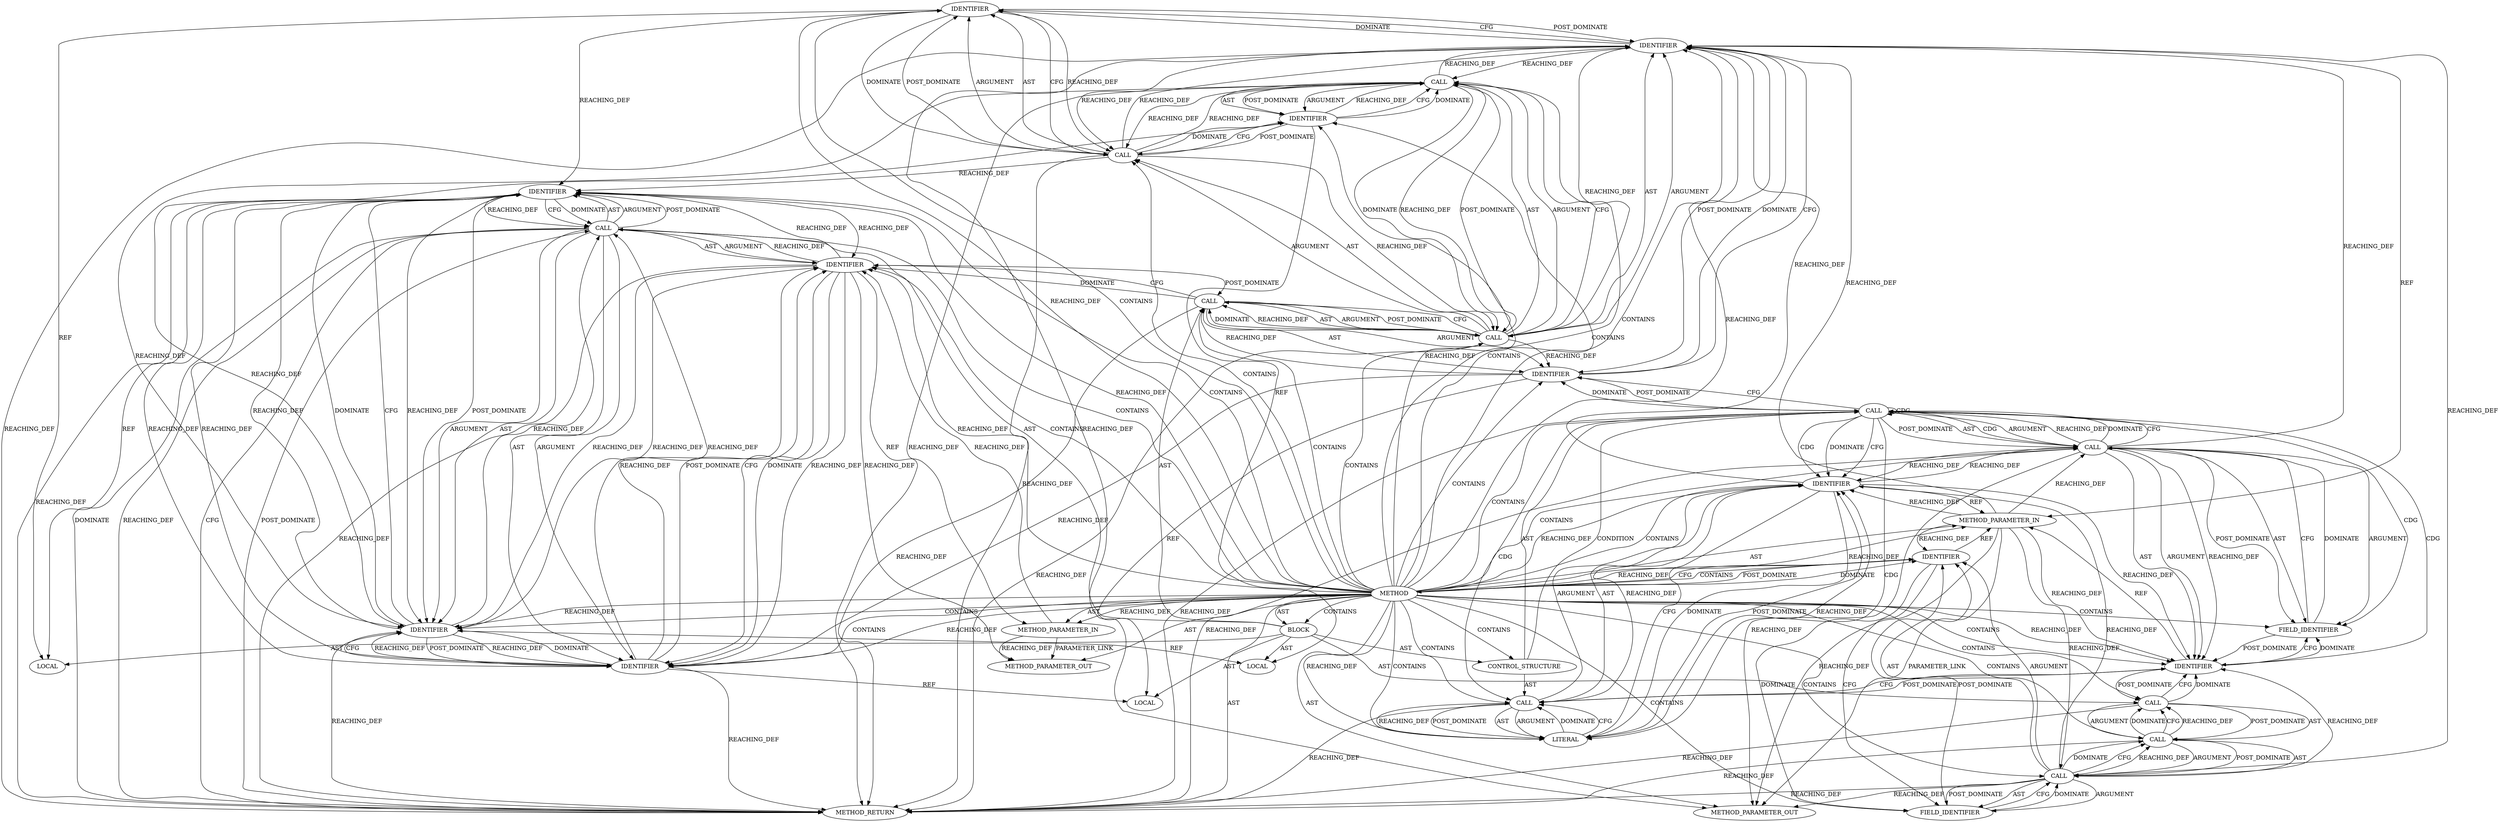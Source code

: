 digraph {
  2886 [label=IDENTIFIER ORDER=1 ARGUMENT_INDEX=1 CODE="off" COLUMN_NUMBER=37 LINE_NUMBER=874 TYPE_FULL_NAME="size_t" NAME="off"]
  2863 [label=METHOD_PARAMETER_IN ORDER=2 CODE="struct bio_vec *bv" IS_VARIADIC=false COLUMN_NUMBER=4 LINE_NUMBER=862 TYPE_FULL_NAME="bio_vec*" EVALUATION_STRATEGY="BY_VALUE" INDEX=2 NAME="bv"]
  2871 [label=IDENTIFIER ORDER=1 ARGUMENT_INDEX=1 CODE="cursor" COLUMN_NUMBER=11 LINE_NUMBER=867 TYPE_FULL_NAME="ceph_msg_data_cursor*" NAME="cursor"]
  2861 [label=METHOD COLUMN_NUMBER=1 LINE_NUMBER=861 COLUMN_NUMBER_END=1 IS_EXTERNAL=false SIGNATURE="void get_bvec_at (ceph_msg_data_cursor*,bio_vec*)" NAME="get_bvec_at" AST_PARENT_TYPE="TYPE_DECL" AST_PARENT_FULL_NAME="messenger_v2.c:<global>" ORDER=48 CODE="static void get_bvec_at(struct ceph_msg_data_cursor *cursor,
			struct bio_vec *bv)
{
	struct page *page;
	size_t off, len;

	WARN_ON(!cursor->total_resid);

	/* skip zero-length data items */
	while (!cursor->resid)
		ceph_msg_data_advance(cursor, 0);

	/* get a piece of data, cursor isn't advanced */
	page = ceph_msg_data_next(cursor, &off, &len);
	bvec_set_page(bv, page, len, off);
}" FULL_NAME="get_bvec_at" LINE_NUMBER_END=876 FILENAME="messenger_v2.c"]
  13156 [label=METHOD_PARAMETER_OUT ORDER=1 CODE="struct ceph_msg_data_cursor *cursor" IS_VARIADIC=false COLUMN_NUMBER=25 LINE_NUMBER=861 TYPE_FULL_NAME="ceph_msg_data_cursor*" EVALUATION_STRATEGY="BY_VALUE" INDEX=1 NAME="cursor"]
  2872 [label=FIELD_IDENTIFIER ORDER=2 ARGUMENT_INDEX=2 CODE="total_resid" COLUMN_NUMBER=11 LINE_NUMBER=867 CANONICAL_NAME="total_resid"]
  2862 [label=METHOD_PARAMETER_IN ORDER=1 CODE="struct ceph_msg_data_cursor *cursor" IS_VARIADIC=false COLUMN_NUMBER=25 LINE_NUMBER=861 TYPE_FULL_NAME="ceph_msg_data_cursor*" EVALUATION_STRATEGY="BY_VALUE" INDEX=1 NAME="cursor"]
  2875 [label=CALL ORDER=1 ARGUMENT_INDEX=1 CODE="cursor->resid" COLUMN_NUMBER=10 METHOD_FULL_NAME="<operator>.indirectFieldAccess" LINE_NUMBER=870 TYPE_FULL_NAME="<empty>" DISPATCH_TYPE="STATIC_DISPATCH" SIGNATURE="" NAME="<operator>.indirectFieldAccess"]
  2889 [label=CALL ORDER=7 ARGUMENT_INDEX=-1 CODE="bvec_set_page(bv, page, len, off)" COLUMN_NUMBER=2 METHOD_FULL_NAME="bvec_set_page" LINE_NUMBER=875 TYPE_FULL_NAME="<empty>" DISPATCH_TYPE="STATIC_DISPATCH" SIGNATURE="" NAME="bvec_set_page"]
  2879 [label=IDENTIFIER ORDER=1 ARGUMENT_INDEX=1 CODE="cursor" COLUMN_NUMBER=25 LINE_NUMBER=871 TYPE_FULL_NAME="ceph_msg_data_cursor*" NAME="cursor"]
  2884 [label=IDENTIFIER ORDER=1 ARGUMENT_INDEX=1 CODE="cursor" COLUMN_NUMBER=28 LINE_NUMBER=874 TYPE_FULL_NAME="ceph_msg_data_cursor*" NAME="cursor"]
  2890 [label=IDENTIFIER ORDER=1 ARGUMENT_INDEX=1 CODE="bv" COLUMN_NUMBER=16 LINE_NUMBER=875 TYPE_FULL_NAME="bio_vec*" NAME="bv"]
  2869 [label=CALL ORDER=1 ARGUMENT_INDEX=1 CODE="!cursor->total_resid" COLUMN_NUMBER=10 METHOD_FULL_NAME="<operator>.logicalNot" LINE_NUMBER=867 TYPE_FULL_NAME="<empty>" DISPATCH_TYPE="STATIC_DISPATCH" SIGNATURE="" NAME="<operator>.logicalNot"]
  2882 [label=IDENTIFIER ORDER=1 ARGUMENT_INDEX=1 CODE="page" COLUMN_NUMBER=2 LINE_NUMBER=874 TYPE_FULL_NAME="page*" NAME="page"]
  2870 [label=CALL ORDER=1 ARGUMENT_INDEX=1 CODE="cursor->total_resid" COLUMN_NUMBER=11 METHOD_FULL_NAME="<operator>.indirectFieldAccess" LINE_NUMBER=867 TYPE_FULL_NAME="<empty>" DISPATCH_TYPE="STATIC_DISPATCH" SIGNATURE="" NAME="<operator>.indirectFieldAccess"]
  2867 [label=LOCAL ORDER=3 CODE="size_t len" COLUMN_NUMBER=14 LINE_NUMBER=865 TYPE_FULL_NAME="size_t" NAME="len"]
  2874 [label=CALL ORDER=1 ARGUMENT_INDEX=-1 CODE="!cursor->resid" COLUMN_NUMBER=9 METHOD_FULL_NAME="<operator>.logicalNot" LINE_NUMBER=870 TYPE_FULL_NAME="<empty>" DISPATCH_TYPE="STATIC_DISPATCH" SIGNATURE="" NAME="<operator>.logicalNot"]
  2868 [label=CALL ORDER=4 ARGUMENT_INDEX=-1 CODE="WARN_ON(!cursor->total_resid)" COLUMN_NUMBER=2 METHOD_FULL_NAME="WARN_ON" LINE_NUMBER=867 TYPE_FULL_NAME="<empty>" DISPATCH_TYPE="STATIC_DISPATCH" SIGNATURE="" NAME="WARN_ON"]
  2885 [label=CALL ORDER=2 ARGUMENT_INDEX=2 CODE="&off" COLUMN_NUMBER=36 METHOD_FULL_NAME="<operator>.addressOf" LINE_NUMBER=874 TYPE_FULL_NAME="<empty>" DISPATCH_TYPE="STATIC_DISPATCH" SIGNATURE="" NAME="<operator>.addressOf"]
  2866 [label=LOCAL ORDER=2 CODE="size_t off" COLUMN_NUMBER=9 LINE_NUMBER=865 TYPE_FULL_NAME="size_t" NAME="off"]
  2865 [label=LOCAL ORDER=1 CODE="struct page* page" COLUMN_NUMBER=14 LINE_NUMBER=864 TYPE_FULL_NAME="page*" NAME="page"]
  2878 [label=CALL ORDER=2 ARGUMENT_INDEX=-1 CODE="ceph_msg_data_advance(cursor, 0)" COLUMN_NUMBER=3 METHOD_FULL_NAME="ceph_msg_data_advance" LINE_NUMBER=871 TYPE_FULL_NAME="<empty>" DISPATCH_TYPE="STATIC_DISPATCH" SIGNATURE="" NAME="ceph_msg_data_advance"]
  2894 [label=METHOD_RETURN ORDER=4 CODE="RET" COLUMN_NUMBER=1 LINE_NUMBER=861 TYPE_FULL_NAME="void" EVALUATION_STRATEGY="BY_VALUE"]
  2876 [label=IDENTIFIER ORDER=1 ARGUMENT_INDEX=1 CODE="cursor" COLUMN_NUMBER=10 LINE_NUMBER=870 TYPE_FULL_NAME="ceph_msg_data_cursor*" NAME="cursor"]
  2891 [label=IDENTIFIER ORDER=2 ARGUMENT_INDEX=2 CODE="page" COLUMN_NUMBER=20 LINE_NUMBER=875 TYPE_FULL_NAME="page*" NAME="page"]
  2880 [label=LITERAL ORDER=2 ARGUMENT_INDEX=2 CODE="0" COLUMN_NUMBER=33 LINE_NUMBER=871 TYPE_FULL_NAME="int"]
  13157 [label=METHOD_PARAMETER_OUT ORDER=2 CODE="struct bio_vec *bv" IS_VARIADIC=false COLUMN_NUMBER=4 LINE_NUMBER=862 TYPE_FULL_NAME="bio_vec*" EVALUATION_STRATEGY="BY_VALUE" INDEX=2 NAME="bv"]
  2864 [label=BLOCK ORDER=3 ARGUMENT_INDEX=-1 CODE="{
	struct page *page;
	size_t off, len;

	WARN_ON(!cursor->total_resid);

	/* skip zero-length data items */
	while (!cursor->resid)
		ceph_msg_data_advance(cursor, 0);

	/* get a piece of data, cursor isn't advanced */
	page = ceph_msg_data_next(cursor, &off, &len);
	bvec_set_page(bv, page, len, off);
}" COLUMN_NUMBER=1 LINE_NUMBER=863 TYPE_FULL_NAME="void"]
  2881 [label=CALL ORDER=6 ARGUMENT_INDEX=-1 CODE="page = ceph_msg_data_next(cursor, &off, &len)" COLUMN_NUMBER=2 METHOD_FULL_NAME="<operator>.assignment" LINE_NUMBER=874 TYPE_FULL_NAME="<empty>" DISPATCH_TYPE="STATIC_DISPATCH" SIGNATURE="" NAME="<operator>.assignment"]
  2883 [label=CALL ORDER=2 ARGUMENT_INDEX=2 CODE="ceph_msg_data_next(cursor, &off, &len)" COLUMN_NUMBER=9 METHOD_FULL_NAME="ceph_msg_data_next" LINE_NUMBER=874 TYPE_FULL_NAME="<empty>" DISPATCH_TYPE="STATIC_DISPATCH" SIGNATURE="" NAME="ceph_msg_data_next"]
  2892 [label=IDENTIFIER ORDER=3 ARGUMENT_INDEX=3 CODE="len" COLUMN_NUMBER=26 LINE_NUMBER=875 TYPE_FULL_NAME="size_t" NAME="len"]
  2887 [label=CALL ORDER=3 ARGUMENT_INDEX=3 CODE="&len" COLUMN_NUMBER=42 METHOD_FULL_NAME="<operator>.addressOf" LINE_NUMBER=874 TYPE_FULL_NAME="<empty>" DISPATCH_TYPE="STATIC_DISPATCH" SIGNATURE="" NAME="<operator>.addressOf"]
  2873 [label=CONTROL_STRUCTURE CONTROL_STRUCTURE_TYPE="WHILE" ORDER=5 PARSER_TYPE_NAME="<empty>" ARGUMENT_INDEX=-1 CODE="while (!cursor->resid)" COLUMN_NUMBER=2 LINE_NUMBER=870]
  2893 [label=IDENTIFIER ORDER=4 ARGUMENT_INDEX=4 CODE="off" COLUMN_NUMBER=31 LINE_NUMBER=875 TYPE_FULL_NAME="size_t" NAME="off"]
  2877 [label=FIELD_IDENTIFIER ORDER=2 ARGUMENT_INDEX=2 CODE="resid" COLUMN_NUMBER=10 LINE_NUMBER=870 CANONICAL_NAME="resid"]
  2888 [label=IDENTIFIER ORDER=1 ARGUMENT_INDEX=1 CODE="len" COLUMN_NUMBER=43 LINE_NUMBER=874 TYPE_FULL_NAME="size_t" NAME="len"]
  2870 -> 2879 [label=REACHING_DEF VARIABLE="cursor->total_resid"]
  2888 -> 2892 [label=REACHING_DEF VARIABLE="len"]
  2861 -> 2882 [label=CONTAINS ]
  2861 -> 13157 [label=AST ]
  2875 -> 2876 [label=AST ]
  2883 -> 2882 [label=REACHING_DEF VARIABLE="ceph_msg_data_next(cursor, &off, &len)"]
  2891 -> 2892 [label=DOMINATE ]
  2891 -> 2892 [label=CFG ]
  2893 -> 2889 [label=REACHING_DEF VARIABLE="off"]
  2891 -> 2890 [label=REACHING_DEF VARIABLE="page"]
  2890 -> 2894 [label=REACHING_DEF VARIABLE="bv"]
  2869 -> 2868 [label=DOMINATE ]
  2878 -> 2876 [label=CFG ]
  2864 -> 2881 [label=AST ]
  2870 -> 2872 [label=ARGUMENT ]
  2885 -> 2886 [label=POST_DOMINATE ]
  2887 -> 2888 [label=AST ]
  2862 -> 2884 [label=REACHING_DEF VARIABLE="cursor"]
  2893 -> 2892 [label=POST_DOMINATE ]
  2862 -> 2870 [label=REACHING_DEF VARIABLE="cursor"]
  2885 -> 2883 [label=REACHING_DEF VARIABLE="&off"]
  2891 -> 2893 [label=REACHING_DEF VARIABLE="page"]
  2870 -> 13156 [label=REACHING_DEF VARIABLE="cursor->total_resid"]
  2861 -> 2878 [label=CONTAINS ]
  2862 -> 13156 [label=REACHING_DEF VARIABLE="cursor"]
  2861 -> 2864 [label=AST ]
  2879 -> 2878 [label=REACHING_DEF VARIABLE="cursor"]
  2874 -> 2874 [label=CDG ]
  2874 -> 2894 [label=REACHING_DEF VARIABLE="!cursor->resid"]
  2883 -> 2885 [label=ARGUMENT ]
  2875 -> 2877 [label=ARGUMENT ]
  2882 -> 2891 [label=REACHING_DEF VARIABLE="page"]
  2870 -> 2894 [label=REACHING_DEF VARIABLE="cursor->total_resid"]
  2881 -> 2883 [label=AST ]
  2861 -> 2874 [label=CONTAINS ]
  2883 -> 2881 [label=CFG ]
  2861 -> 2868 [label=CONTAINS ]
  2861 -> 2879 [label=CONTAINS ]
  2883 -> 2894 [label=REACHING_DEF VARIABLE="ceph_msg_data_next(cursor, &off, &len)"]
  2892 -> 2891 [label=POST_DOMINATE ]
  2887 -> 2885 [label=REACHING_DEF VARIABLE="&len"]
  2889 -> 2894 [label=DOMINATE ]
  2876 -> 2868 [label=POST_DOMINATE ]
  2876 -> 2862 [label=REF ]
  2887 -> 2894 [label=REACHING_DEF VARIABLE="&len"]
  2864 -> 2866 [label=AST ]
  2861 -> 2871 [label=DOMINATE ]
  2876 -> 2877 [label=CFG ]
  2879 -> 2880 [label=CFG ]
  2886 -> 2866 [label=REF ]
  2861 -> 2863 [label=AST ]
  2885 -> 2888 [label=DOMINATE ]
  2892 -> 2893 [label=REACHING_DEF VARIABLE="len"]
  2862 -> 2876 [label=REACHING_DEF VARIABLE="cursor"]
  2890 -> 2863 [label=REF ]
  2871 -> 2861 [label=POST_DOMINATE ]
  2875 -> 2884 [label=REACHING_DEF VARIABLE="cursor->resid"]
  2861 -> 2890 [label=REACHING_DEF VARIABLE=""]
  2892 -> 2889 [label=REACHING_DEF VARIABLE="len"]
  2861 -> 2873 [label=CONTAINS ]
  2883 -> 2885 [label=AST ]
  2861 -> 2890 [label=CONTAINS ]
  2880 -> 2879 [label=POST_DOMINATE ]
  2874 -> 2879 [label=CDG ]
  2889 -> 2891 [label=AST ]
  2861 -> 2891 [label=CONTAINS ]
  2861 -> 2877 [label=CONTAINS ]
  2861 -> 2879 [label=REACHING_DEF VARIABLE=""]
  2887 -> 2883 [label=REACHING_DEF VARIABLE="&len"]
  2884 -> 2887 [label=REACHING_DEF VARIABLE="cursor"]
  2861 -> 2875 [label=CONTAINS ]
  2888 -> 2887 [label=REACHING_DEF VARIABLE="len"]
  2892 -> 2894 [label=REACHING_DEF VARIABLE="len"]
  2870 -> 2869 [label=DOMINATE ]
  2864 -> 2873 [label=AST ]
  2874 -> 2875 [label=ARGUMENT ]
  2890 -> 2891 [label=CFG ]
  2864 -> 2867 [label=AST ]
  2888 -> 2887 [label=CFG ]
  2861 -> 2880 [label=CONTAINS ]
  2871 -> 2872 [label=DOMINATE ]
  2880 -> 2878 [label=DOMINATE ]
  2863 -> 13157 [label=PARAMETER_LINK ]
  2882 -> 2884 [label=DOMINATE ]
  2879 -> 2880 [label=DOMINATE ]
  2893 -> 2889 [label=DOMINATE ]
  2884 -> 2886 [label=DOMINATE ]
  2869 -> 2870 [label=ARGUMENT ]
  2878 -> 2894 [label=REACHING_DEF VARIABLE="ceph_msg_data_advance(cursor, 0)"]
  2879 -> 2876 [label=REACHING_DEF VARIABLE="cursor"]
  2876 -> 2878 [label=POST_DOMINATE ]
  2884 -> 13156 [label=REACHING_DEF VARIABLE="cursor"]
  2891 -> 2889 [label=REACHING_DEF VARIABLE="page"]
  2890 -> 2881 [label=POST_DOMINATE ]
  2874 -> 2882 [label=CFG ]
  2861 -> 2892 [label=REACHING_DEF VARIABLE=""]
  2892 -> 2891 [label=REACHING_DEF VARIABLE="len"]
  2890 -> 2891 [label=DOMINATE ]
  2875 -> 2877 [label=POST_DOMINATE ]
  2861 -> 2888 [label=CONTAINS ]
  2861 -> 2862 [label=AST ]
  2869 -> 2870 [label=POST_DOMINATE ]
  2881 -> 2882 [label=ARGUMENT ]
  2878 -> 2880 [label=POST_DOMINATE ]
  2886 -> 2885 [label=CFG ]
  2874 -> 2875 [label=POST_DOMINATE ]
  2885 -> 2884 [label=REACHING_DEF VARIABLE="&off"]
  2861 -> 2893 [label=REACHING_DEF VARIABLE=""]
  2875 -> 2876 [label=ARGUMENT ]
  2881 -> 2882 [label=AST ]
  2861 -> 2886 [label=REACHING_DEF VARIABLE=""]
  2870 -> 2869 [label=CFG ]
  2885 -> 2887 [label=REACHING_DEF VARIABLE="&off"]
  2881 -> 2894 [label=REACHING_DEF VARIABLE="page = ceph_msg_data_next(cursor, &off, &len)"]
  2870 -> 2876 [label=REACHING_DEF VARIABLE="cursor->total_resid"]
  2890 -> 2889 [label=REACHING_DEF VARIABLE="bv"]
  2874 -> 2882 [label=DOMINATE ]
  2873 -> 2874 [label=AST ]
  2876 -> 2877 [label=DOMINATE ]
  2870 -> 2869 [label=REACHING_DEF VARIABLE="cursor->total_resid"]
  2868 -> 2876 [label=CFG ]
  2889 -> 2890 [label=AST ]
  2892 -> 2893 [label=DOMINATE ]
  2861 -> 2871 [label=REACHING_DEF VARIABLE=""]
  2880 -> 2879 [label=REACHING_DEF VARIABLE="0"]
  2861 -> 2885 [label=CONTAINS ]
  2861 -> 2887 [label=CONTAINS ]
  2882 -> 2865 [label=REF ]
  2875 -> 2894 [label=REACHING_DEF VARIABLE="cursor->resid"]
  2880 -> 2878 [label=CFG ]
  2871 -> 2862 [label=REF ]
  2861 -> 2884 [label=CONTAINS ]
  2862 -> 2871 [label=REACHING_DEF VARIABLE="cursor"]
  2884 -> 2894 [label=REACHING_DEF VARIABLE="cursor"]
  2888 -> 2887 [label=DOMINATE ]
  2885 -> 2888 [label=CFG ]
  2869 -> 2868 [label=CFG ]
  2893 -> 2891 [label=REACHING_DEF VARIABLE="off"]
  2874 -> 2875 [label=AST ]
  2889 -> 2893 [label=AST ]
  2875 -> 2874 [label=REACHING_DEF VARIABLE="cursor->resid"]
  2875 -> 2874 [label=DOMINATE ]
  2890 -> 13157 [label=REACHING_DEF VARIABLE="bv"]
  2868 -> 2869 [label=POST_DOMINATE ]
  2861 -> 2889 [label=CONTAINS ]
  2877 -> 2875 [label=CFG ]
  2861 -> 2871 [label=CFG ]
  2874 -> 2880 [label=CDG ]
  2885 -> 2893 [label=REACHING_DEF VARIABLE="&off"]
  2870 -> 2884 [label=REACHING_DEF VARIABLE="cursor->total_resid"]
  2863 -> 2890 [label=REACHING_DEF VARIABLE="bv"]
  2887 -> 2892 [label=REACHING_DEF VARIABLE="&len"]
  2864 -> 2868 [label=AST ]
  2893 -> 2894 [label=REACHING_DEF VARIABLE="off"]
  2892 -> 2893 [label=CFG ]
  2874 -> 2875 [label=CDG ]
  2889 -> 2891 [label=ARGUMENT ]
  2868 -> 2894 [label=REACHING_DEF VARIABLE="WARN_ON(!cursor->total_resid)"]
  2872 -> 2870 [label=CFG ]
  2861 -> 2881 [label=CONTAINS ]
  2873 -> 2878 [label=AST ]
  2883 -> 2887 [label=POST_DOMINATE ]
  2889 -> 2892 [label=ARGUMENT ]
  2882 -> 2874 [label=POST_DOMINATE ]
  2861 -> 2870 [label=CONTAINS ]
  2881 -> 2890 [label=DOMINATE ]
  2883 -> 2881 [label=DOMINATE ]
  2872 -> 2871 [label=POST_DOMINATE ]
  2889 -> 2894 [label=REACHING_DEF VARIABLE="bvec_set_page(bv, page, len, off)"]
  2891 -> 2865 [label=REF ]
  2887 -> 2888 [label=POST_DOMINATE ]
  2888 -> 2885 [label=POST_DOMINATE ]
  2874 -> 2879 [label=DOMINATE ]
  2877 -> 2876 [label=POST_DOMINATE ]
  2883 -> 2884 [label=AST ]
  2886 -> 2885 [label=REACHING_DEF VARIABLE="off"]
  2893 -> 2892 [label=REACHING_DEF VARIABLE="off"]
  2861 -> 13156 [label=AST ]
  2861 -> 2863 [label=REACHING_DEF VARIABLE=""]
  2875 -> 2874 [label=CFG ]
  2861 -> 2894 [label=AST ]
  2890 -> 2892 [label=REACHING_DEF VARIABLE="bv"]
  2875 -> 2879 [label=REACHING_DEF VARIABLE="cursor->resid"]
  2893 -> 2890 [label=REACHING_DEF VARIABLE="off"]
  2861 -> 2862 [label=REACHING_DEF VARIABLE=""]
  2888 -> 2867 [label=REF ]
  2884 -> 2862 [label=REF ]
  2891 -> 2890 [label=POST_DOMINATE ]
  2861 -> 2876 [label=CONTAINS ]
  2870 -> 2872 [label=AST ]
  2861 -> 2886 [label=CONTAINS ]
  2861 -> 2872 [label=CONTAINS ]
  2861 -> 2893 [label=CONTAINS ]
  2875 -> 2877 [label=AST ]
  2887 -> 2883 [label=CFG ]
  2874 -> 2877 [label=CDG ]
  2880 -> 2878 [label=REACHING_DEF VARIABLE="0"]
  2882 -> 2884 [label=CFG ]
  2877 -> 2875 [label=DOMINATE ]
  2887 -> 2888 [label=ARGUMENT ]
  2861 -> 2888 [label=REACHING_DEF VARIABLE=""]
  2887 -> 2883 [label=DOMINATE ]
  2861 -> 2876 [label=REACHING_DEF VARIABLE=""]
  2878 -> 2880 [label=AST ]
  2862 -> 2879 [label=REACHING_DEF VARIABLE="cursor"]
  2868 -> 2876 [label=DOMINATE ]
  2861 -> 2883 [label=CONTAINS ]
  2864 -> 2889 [label=AST ]
  2873 -> 2874 [label=CONDITION ]
  2881 -> 2883 [label=ARGUMENT ]
  2881 -> 2883 [label=POST_DOMINATE ]
  2862 -> 13156 [label=PARAMETER_LINK ]
  2878 -> 2880 [label=ARGUMENT ]
  2861 -> 2884 [label=REACHING_DEF VARIABLE=""]
  2885 -> 2886 [label=ARGUMENT ]
  2871 -> 2872 [label=CFG ]
  2890 -> 2891 [label=REACHING_DEF VARIABLE="bv"]
  2874 -> 2876 [label=CDG ]
  2868 -> 2869 [label=AST ]
  2870 -> 2871 [label=ARGUMENT ]
  2886 -> 2885 [label=DOMINATE ]
  2883 -> 2887 [label=AST ]
  2872 -> 2870 [label=DOMINATE ]
  2861 -> 2891 [label=REACHING_DEF VARIABLE=""]
  2892 -> 2890 [label=REACHING_DEF VARIABLE="len"]
  2884 -> 2882 [label=POST_DOMINATE ]
  2884 -> 2883 [label=REACHING_DEF VARIABLE="cursor"]
  2885 -> 2894 [label=REACHING_DEF VARIABLE="&off"]
  2883 -> 2887 [label=ARGUMENT ]
  2893 -> 2866 [label=REF ]
  2883 -> 2881 [label=REACHING_DEF VARIABLE="ceph_msg_data_next(cursor, &off, &len)"]
  2878 -> 2879 [label=ARGUMENT ]
  2861 -> 2869 [label=CONTAINS ]
  2870 -> 2872 [label=POST_DOMINATE ]
  2884 -> 2886 [label=CFG ]
  2870 -> 2871 [label=AST ]
  2861 -> 2892 [label=CONTAINS ]
  2889 -> 2893 [label=ARGUMENT ]
  2875 -> 13156 [label=REACHING_DEF VARIABLE="cursor->resid"]
  2878 -> 2879 [label=AST ]
  2861 -> 2880 [label=REACHING_DEF VARIABLE=""]
  2889 -> 2893 [label=POST_DOMINATE ]
  2879 -> 2884 [label=REACHING_DEF VARIABLE="cursor"]
  2891 -> 2892 [label=REACHING_DEF VARIABLE="page"]
  2887 -> 2884 [label=REACHING_DEF VARIABLE="&len"]
  2883 -> 2884 [label=ARGUMENT ]
  2874 -> 2878 [label=CDG ]
  2879 -> 2862 [label=REF ]
  2884 -> 2885 [label=REACHING_DEF VARIABLE="cursor"]
  2889 -> 2894 [label=CFG ]
  2892 -> 2867 [label=REF ]
  2881 -> 2890 [label=CFG ]
  2893 -> 2889 [label=CFG ]
  2875 -> 2876 [label=REACHING_DEF VARIABLE="cursor->resid"]
  2864 -> 2865 [label=AST ]
  2889 -> 2890 [label=ARGUMENT ]
  2869 -> 2870 [label=AST ]
  2886 -> 2884 [label=POST_DOMINATE ]
  2882 -> 2881 [label=REACHING_DEF VARIABLE="page"]
  2885 -> 2886 [label=AST ]
  2869 -> 2894 [label=REACHING_DEF VARIABLE="!cursor->total_resid"]
  2879 -> 2875 [label=REACHING_DEF VARIABLE="cursor"]
  2862 -> 2875 [label=REACHING_DEF VARIABLE="cursor"]
  2869 -> 2868 [label=REACHING_DEF VARIABLE="!cursor->total_resid"]
  2889 -> 2892 [label=AST ]
  2861 -> 2864 [label=CONTAINS ]
  2874 -> 2879 [label=CFG ]
  2868 -> 2869 [label=ARGUMENT ]
  2890 -> 2893 [label=REACHING_DEF VARIABLE="bv"]
  2891 -> 2894 [label=REACHING_DEF VARIABLE="page"]
  2894 -> 2889 [label=POST_DOMINATE ]
  2863 -> 13157 [label=REACHING_DEF VARIABLE="bv"]
  2886 -> 2893 [label=REACHING_DEF VARIABLE="off"]
  2861 -> 2871 [label=CONTAINS ]
}
